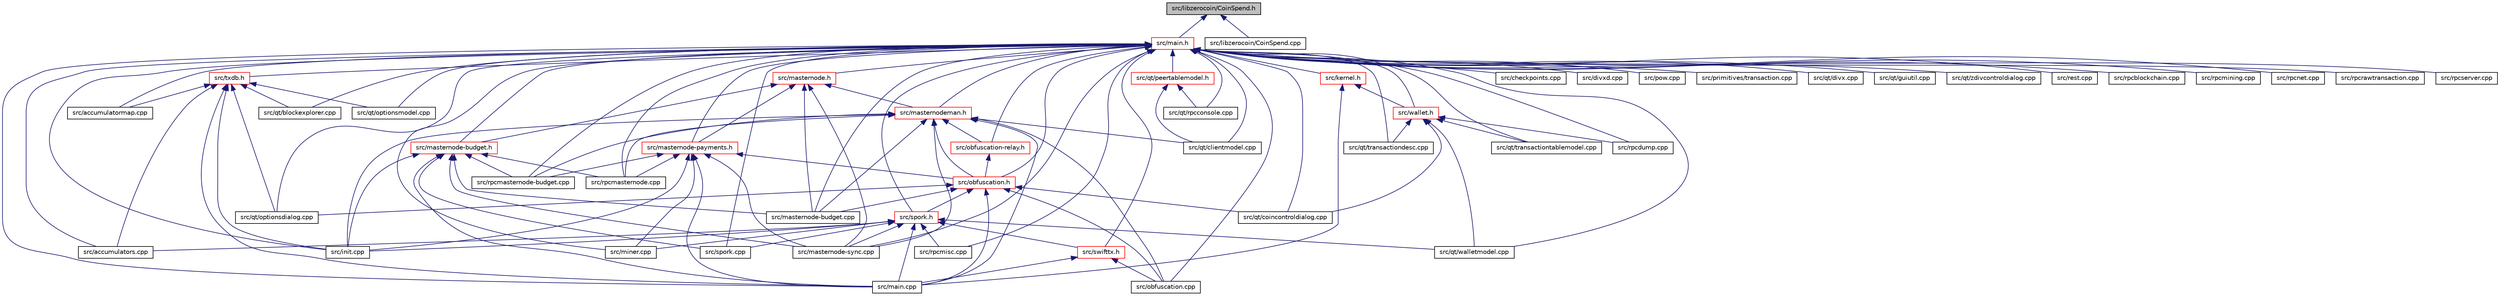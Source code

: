 digraph "src/libzerocoin/CoinSpend.h"
{
  edge [fontname="Helvetica",fontsize="10",labelfontname="Helvetica",labelfontsize="10"];
  node [fontname="Helvetica",fontsize="10",shape=record];
  Node48 [label="src/libzerocoin/CoinSpend.h",height=0.2,width=0.4,color="black", fillcolor="grey75", style="filled", fontcolor="black"];
  Node48 -> Node49 [dir="back",color="midnightblue",fontsize="10",style="solid",fontname="Helvetica"];
  Node49 [label="src/main.h",height=0.2,width=0.4,color="red", fillcolor="white", style="filled",URL="$main_8h.html"];
  Node49 -> Node50 [dir="back",color="midnightblue",fontsize="10",style="solid",fontname="Helvetica"];
  Node50 [label="src/accumulatormap.cpp",height=0.2,width=0.4,color="black", fillcolor="white", style="filled",URL="$accumulatormap_8cpp.html"];
  Node49 -> Node51 [dir="back",color="midnightblue",fontsize="10",style="solid",fontname="Helvetica"];
  Node51 [label="src/txdb.h",height=0.2,width=0.4,color="red", fillcolor="white", style="filled",URL="$txdb_8h.html"];
  Node51 -> Node50 [dir="back",color="midnightblue",fontsize="10",style="solid",fontname="Helvetica"];
  Node51 -> Node52 [dir="back",color="midnightblue",fontsize="10",style="solid",fontname="Helvetica"];
  Node52 [label="src/accumulators.cpp",height=0.2,width=0.4,color="black", fillcolor="white", style="filled",URL="$accumulators_8cpp.html"];
  Node51 -> Node53 [dir="back",color="midnightblue",fontsize="10",style="solid",fontname="Helvetica"];
  Node53 [label="src/init.cpp",height=0.2,width=0.4,color="black", fillcolor="white", style="filled",URL="$init_8cpp.html"];
  Node51 -> Node54 [dir="back",color="midnightblue",fontsize="10",style="solid",fontname="Helvetica"];
  Node54 [label="src/main.cpp",height=0.2,width=0.4,color="black", fillcolor="white", style="filled",URL="$main_8cpp.html"];
  Node51 -> Node55 [dir="back",color="midnightblue",fontsize="10",style="solid",fontname="Helvetica"];
  Node55 [label="src/qt/blockexplorer.cpp",height=0.2,width=0.4,color="black", fillcolor="white", style="filled",URL="$blockexplorer_8cpp.html"];
  Node51 -> Node56 [dir="back",color="midnightblue",fontsize="10",style="solid",fontname="Helvetica"];
  Node56 [label="src/qt/optionsdialog.cpp",height=0.2,width=0.4,color="black", fillcolor="white", style="filled",URL="$optionsdialog_8cpp.html"];
  Node51 -> Node57 [dir="back",color="midnightblue",fontsize="10",style="solid",fontname="Helvetica"];
  Node57 [label="src/qt/optionsmodel.cpp",height=0.2,width=0.4,color="black", fillcolor="white", style="filled",URL="$optionsmodel_8cpp.html"];
  Node49 -> Node52 [dir="back",color="midnightblue",fontsize="10",style="solid",fontname="Helvetica"];
  Node49 -> Node59 [dir="back",color="midnightblue",fontsize="10",style="solid",fontname="Helvetica"];
  Node59 [label="src/spork.h",height=0.2,width=0.4,color="red", fillcolor="white", style="filled",URL="$spork_8h.html"];
  Node59 -> Node52 [dir="back",color="midnightblue",fontsize="10",style="solid",fontname="Helvetica"];
  Node59 -> Node53 [dir="back",color="midnightblue",fontsize="10",style="solid",fontname="Helvetica"];
  Node59 -> Node54 [dir="back",color="midnightblue",fontsize="10",style="solid",fontname="Helvetica"];
  Node59 -> Node64 [dir="back",color="midnightblue",fontsize="10",style="solid",fontname="Helvetica"];
  Node64 [label="src/swifttx.h",height=0.2,width=0.4,color="red", fillcolor="white", style="filled",URL="$swifttx_8h.html"];
  Node64 -> Node54 [dir="back",color="midnightblue",fontsize="10",style="solid",fontname="Helvetica"];
  Node64 -> Node65 [dir="back",color="midnightblue",fontsize="10",style="solid",fontname="Helvetica"];
  Node65 [label="src/obfuscation.cpp",height=0.2,width=0.4,color="black", fillcolor="white", style="filled",URL="$obfuscation_8cpp.html"];
  Node59 -> Node107 [dir="back",color="midnightblue",fontsize="10",style="solid",fontname="Helvetica"];
  Node107 [label="src/masternode-sync.cpp",height=0.2,width=0.4,color="black", fillcolor="white", style="filled",URL="$masternode-sync_8cpp.html"];
  Node59 -> Node109 [dir="back",color="midnightblue",fontsize="10",style="solid",fontname="Helvetica"];
  Node109 [label="src/miner.cpp",height=0.2,width=0.4,color="black", fillcolor="white", style="filled",URL="$miner_8cpp.html"];
  Node59 -> Node96 [dir="back",color="midnightblue",fontsize="10",style="solid",fontname="Helvetica"];
  Node96 [label="src/qt/walletmodel.cpp",height=0.2,width=0.4,color="black", fillcolor="white", style="filled",URL="$walletmodel_8cpp.html"];
  Node59 -> Node110 [dir="back",color="midnightblue",fontsize="10",style="solid",fontname="Helvetica"];
  Node110 [label="src/rpcmisc.cpp",height=0.2,width=0.4,color="black", fillcolor="white", style="filled",URL="$rpcmisc_8cpp.html"];
  Node59 -> Node62 [dir="back",color="midnightblue",fontsize="10",style="solid",fontname="Helvetica"];
  Node62 [label="src/spork.cpp",height=0.2,width=0.4,color="black", fillcolor="white", style="filled",URL="$spork_8cpp.html"];
  Node49 -> Node112 [dir="back",color="midnightblue",fontsize="10",style="solid",fontname="Helvetica"];
  Node112 [label="src/obfuscation.h",height=0.2,width=0.4,color="red", fillcolor="white", style="filled",URL="$obfuscation_8h.html"];
  Node112 -> Node59 [dir="back",color="midnightblue",fontsize="10",style="solid",fontname="Helvetica"];
  Node112 -> Node54 [dir="back",color="midnightblue",fontsize="10",style="solid",fontname="Helvetica"];
  Node112 -> Node118 [dir="back",color="midnightblue",fontsize="10",style="solid",fontname="Helvetica"];
  Node118 [label="src/masternode-budget.cpp",height=0.2,width=0.4,color="black", fillcolor="white", style="filled",URL="$masternode-budget_8cpp.html"];
  Node112 -> Node65 [dir="back",color="midnightblue",fontsize="10",style="solid",fontname="Helvetica"];
  Node112 -> Node72 [dir="back",color="midnightblue",fontsize="10",style="solid",fontname="Helvetica"];
  Node72 [label="src/qt/coincontroldialog.cpp",height=0.2,width=0.4,color="black", fillcolor="white", style="filled",URL="$coincontroldialog_8cpp.html"];
  Node112 -> Node56 [dir="back",color="midnightblue",fontsize="10",style="solid",fontname="Helvetica"];
  Node49 -> Node121 [dir="back",color="midnightblue",fontsize="10",style="solid",fontname="Helvetica"];
  Node121 [label="src/masternode-payments.h",height=0.2,width=0.4,color="red", fillcolor="white", style="filled",URL="$masternode-payments_8h.html"];
  Node121 -> Node112 [dir="back",color="midnightblue",fontsize="10",style="solid",fontname="Helvetica"];
  Node121 -> Node53 [dir="back",color="midnightblue",fontsize="10",style="solid",fontname="Helvetica"];
  Node121 -> Node54 [dir="back",color="midnightblue",fontsize="10",style="solid",fontname="Helvetica"];
  Node121 -> Node107 [dir="back",color="midnightblue",fontsize="10",style="solid",fontname="Helvetica"];
  Node121 -> Node109 [dir="back",color="midnightblue",fontsize="10",style="solid",fontname="Helvetica"];
  Node121 -> Node116 [dir="back",color="midnightblue",fontsize="10",style="solid",fontname="Helvetica"];
  Node116 [label="src/rpcmasternode-budget.cpp",height=0.2,width=0.4,color="black", fillcolor="white", style="filled",URL="$rpcmasternode-budget_8cpp.html"];
  Node121 -> Node117 [dir="back",color="midnightblue",fontsize="10",style="solid",fontname="Helvetica"];
  Node117 [label="src/rpcmasternode.cpp",height=0.2,width=0.4,color="black", fillcolor="white", style="filled",URL="$rpcmasternode_8cpp.html"];
  Node49 -> Node122 [dir="back",color="midnightblue",fontsize="10",style="solid",fontname="Helvetica"];
  Node122 [label="src/masternode.h",height=0.2,width=0.4,color="red", fillcolor="white", style="filled",URL="$masternode_8h.html"];
  Node122 -> Node121 [dir="back",color="midnightblue",fontsize="10",style="solid",fontname="Helvetica"];
  Node122 -> Node123 [dir="back",color="midnightblue",fontsize="10",style="solid",fontname="Helvetica"];
  Node123 [label="src/masternodeman.h",height=0.2,width=0.4,color="red", fillcolor="white", style="filled",URL="$masternodeman_8h.html"];
  Node123 -> Node112 [dir="back",color="midnightblue",fontsize="10",style="solid",fontname="Helvetica"];
  Node123 -> Node114 [dir="back",color="midnightblue",fontsize="10",style="solid",fontname="Helvetica"];
  Node114 [label="src/obfuscation-relay.h",height=0.2,width=0.4,color="red", fillcolor="white", style="filled",URL="$obfuscation-relay_8h.html"];
  Node114 -> Node112 [dir="back",color="midnightblue",fontsize="10",style="solid",fontname="Helvetica"];
  Node123 -> Node53 [dir="back",color="midnightblue",fontsize="10",style="solid",fontname="Helvetica"];
  Node123 -> Node54 [dir="back",color="midnightblue",fontsize="10",style="solid",fontname="Helvetica"];
  Node123 -> Node118 [dir="back",color="midnightblue",fontsize="10",style="solid",fontname="Helvetica"];
  Node123 -> Node107 [dir="back",color="midnightblue",fontsize="10",style="solid",fontname="Helvetica"];
  Node123 -> Node65 [dir="back",color="midnightblue",fontsize="10",style="solid",fontname="Helvetica"];
  Node123 -> Node124 [dir="back",color="midnightblue",fontsize="10",style="solid",fontname="Helvetica"];
  Node124 [label="src/qt/clientmodel.cpp",height=0.2,width=0.4,color="black", fillcolor="white", style="filled",URL="$clientmodel_8cpp.html"];
  Node123 -> Node116 [dir="back",color="midnightblue",fontsize="10",style="solid",fontname="Helvetica"];
  Node123 -> Node117 [dir="back",color="midnightblue",fontsize="10",style="solid",fontname="Helvetica"];
  Node122 -> Node125 [dir="back",color="midnightblue",fontsize="10",style="solid",fontname="Helvetica"];
  Node125 [label="src/masternode-budget.h",height=0.2,width=0.4,color="red", fillcolor="white", style="filled",URL="$masternode-budget_8h.html"];
  Node125 -> Node53 [dir="back",color="midnightblue",fontsize="10",style="solid",fontname="Helvetica"];
  Node125 -> Node54 [dir="back",color="midnightblue",fontsize="10",style="solid",fontname="Helvetica"];
  Node125 -> Node118 [dir="back",color="midnightblue",fontsize="10",style="solid",fontname="Helvetica"];
  Node125 -> Node107 [dir="back",color="midnightblue",fontsize="10",style="solid",fontname="Helvetica"];
  Node125 -> Node116 [dir="back",color="midnightblue",fontsize="10",style="solid",fontname="Helvetica"];
  Node125 -> Node117 [dir="back",color="midnightblue",fontsize="10",style="solid",fontname="Helvetica"];
  Node125 -> Node62 [dir="back",color="midnightblue",fontsize="10",style="solid",fontname="Helvetica"];
  Node122 -> Node118 [dir="back",color="midnightblue",fontsize="10",style="solid",fontname="Helvetica"];
  Node122 -> Node107 [dir="back",color="midnightblue",fontsize="10",style="solid",fontname="Helvetica"];
  Node49 -> Node123 [dir="back",color="midnightblue",fontsize="10",style="solid",fontname="Helvetica"];
  Node49 -> Node130 [dir="back",color="midnightblue",fontsize="10",style="solid",fontname="Helvetica"];
  Node130 [label="src/kernel.h",height=0.2,width=0.4,color="red", fillcolor="white", style="filled",URL="$kernel_8h.html"];
  Node130 -> Node131 [dir="back",color="midnightblue",fontsize="10",style="solid",fontname="Helvetica"];
  Node131 [label="src/wallet.h",height=0.2,width=0.4,color="red", fillcolor="white", style="filled",URL="$wallet_8h.html"];
  Node131 -> Node72 [dir="back",color="midnightblue",fontsize="10",style="solid",fontname="Helvetica"];
  Node131 -> Node86 [dir="back",color="midnightblue",fontsize="10",style="solid",fontname="Helvetica"];
  Node86 [label="src/qt/transactiondesc.cpp",height=0.2,width=0.4,color="black", fillcolor="white", style="filled",URL="$transactiondesc_8cpp.html"];
  Node131 -> Node100 [dir="back",color="midnightblue",fontsize="10",style="solid",fontname="Helvetica"];
  Node100 [label="src/qt/transactiontablemodel.cpp",height=0.2,width=0.4,color="black", fillcolor="white", style="filled",URL="$transactiontablemodel_8cpp.html"];
  Node131 -> Node96 [dir="back",color="midnightblue",fontsize="10",style="solid",fontname="Helvetica"];
  Node131 -> Node132 [dir="back",color="midnightblue",fontsize="10",style="solid",fontname="Helvetica"];
  Node132 [label="src/rpcdump.cpp",height=0.2,width=0.4,color="black", fillcolor="white", style="filled",URL="$rpcdump_8cpp.html"];
  Node130 -> Node54 [dir="back",color="midnightblue",fontsize="10",style="solid",fontname="Helvetica"];
  Node49 -> Node131 [dir="back",color="midnightblue",fontsize="10",style="solid",fontname="Helvetica"];
  Node49 -> Node114 [dir="back",color="midnightblue",fontsize="10",style="solid",fontname="Helvetica"];
  Node49 -> Node135 [dir="back",color="midnightblue",fontsize="10",style="solid",fontname="Helvetica"];
  Node135 [label="src/checkpoints.cpp",height=0.2,width=0.4,color="black", fillcolor="white", style="filled",URL="$checkpoints_8cpp.html"];
  Node49 -> Node136 [dir="back",color="midnightblue",fontsize="10",style="solid",fontname="Helvetica"];
  Node136 [label="src/divxd.cpp",height=0.2,width=0.4,color="black", fillcolor="white", style="filled",URL="$divxd_8cpp.html"];
  Node49 -> Node53 [dir="back",color="midnightblue",fontsize="10",style="solid",fontname="Helvetica"];
  Node49 -> Node125 [dir="back",color="midnightblue",fontsize="10",style="solid",fontname="Helvetica"];
  Node49 -> Node54 [dir="back",color="midnightblue",fontsize="10",style="solid",fontname="Helvetica"];
  Node49 -> Node64 [dir="back",color="midnightblue",fontsize="10",style="solid",fontname="Helvetica"];
  Node49 -> Node118 [dir="back",color="midnightblue",fontsize="10",style="solid",fontname="Helvetica"];
  Node49 -> Node107 [dir="back",color="midnightblue",fontsize="10",style="solid",fontname="Helvetica"];
  Node49 -> Node109 [dir="back",color="midnightblue",fontsize="10",style="solid",fontname="Helvetica"];
  Node49 -> Node65 [dir="back",color="midnightblue",fontsize="10",style="solid",fontname="Helvetica"];
  Node49 -> Node137 [dir="back",color="midnightblue",fontsize="10",style="solid",fontname="Helvetica"];
  Node137 [label="src/pow.cpp",height=0.2,width=0.4,color="black", fillcolor="white", style="filled",URL="$pow_8cpp.html"];
  Node49 -> Node138 [dir="back",color="midnightblue",fontsize="10",style="solid",fontname="Helvetica"];
  Node138 [label="src/primitives/transaction.cpp",height=0.2,width=0.4,color="black", fillcolor="white", style="filled",URL="$transaction_8cpp.html"];
  Node49 -> Node139 [dir="back",color="midnightblue",fontsize="10",style="solid",fontname="Helvetica"];
  Node139 [label="src/qt/peertablemodel.h",height=0.2,width=0.4,color="red", fillcolor="white", style="filled",URL="$peertablemodel_8h.html"];
  Node139 -> Node124 [dir="back",color="midnightblue",fontsize="10",style="solid",fontname="Helvetica"];
  Node139 -> Node141 [dir="back",color="midnightblue",fontsize="10",style="solid",fontname="Helvetica"];
  Node141 [label="src/qt/rpcconsole.cpp",height=0.2,width=0.4,color="black", fillcolor="white", style="filled",URL="$rpcconsole_8cpp.html"];
  Node49 -> Node55 [dir="back",color="midnightblue",fontsize="10",style="solid",fontname="Helvetica"];
  Node49 -> Node124 [dir="back",color="midnightblue",fontsize="10",style="solid",fontname="Helvetica"];
  Node49 -> Node72 [dir="back",color="midnightblue",fontsize="10",style="solid",fontname="Helvetica"];
  Node49 -> Node143 [dir="back",color="midnightblue",fontsize="10",style="solid",fontname="Helvetica"];
  Node143 [label="src/qt/divx.cpp",height=0.2,width=0.4,color="black", fillcolor="white", style="filled",URL="$divx_8cpp.html"];
  Node49 -> Node76 [dir="back",color="midnightblue",fontsize="10",style="solid",fontname="Helvetica"];
  Node76 [label="src/qt/guiutil.cpp",height=0.2,width=0.4,color="black", fillcolor="white", style="filled",URL="$guiutil_8cpp.html"];
  Node49 -> Node56 [dir="back",color="midnightblue",fontsize="10",style="solid",fontname="Helvetica"];
  Node49 -> Node57 [dir="back",color="midnightblue",fontsize="10",style="solid",fontname="Helvetica"];
  Node49 -> Node141 [dir="back",color="midnightblue",fontsize="10",style="solid",fontname="Helvetica"];
  Node49 -> Node86 [dir="back",color="midnightblue",fontsize="10",style="solid",fontname="Helvetica"];
  Node49 -> Node100 [dir="back",color="midnightblue",fontsize="10",style="solid",fontname="Helvetica"];
  Node49 -> Node96 [dir="back",color="midnightblue",fontsize="10",style="solid",fontname="Helvetica"];
  Node49 -> Node102 [dir="back",color="midnightblue",fontsize="10",style="solid",fontname="Helvetica"];
  Node102 [label="src/qt/zdivcontroldialog.cpp",height=0.2,width=0.4,color="black", fillcolor="white", style="filled",URL="$zdivcontroldialog_8cpp.html"];
  Node49 -> Node144 [dir="back",color="midnightblue",fontsize="10",style="solid",fontname="Helvetica"];
  Node144 [label="src/rest.cpp",height=0.2,width=0.4,color="black", fillcolor="white", style="filled",URL="$rest_8cpp.html"];
  Node49 -> Node145 [dir="back",color="midnightblue",fontsize="10",style="solid",fontname="Helvetica"];
  Node145 [label="src/rpcblockchain.cpp",height=0.2,width=0.4,color="black", fillcolor="white", style="filled",URL="$rpcblockchain_8cpp.html"];
  Node49 -> Node132 [dir="back",color="midnightblue",fontsize="10",style="solid",fontname="Helvetica"];
  Node49 -> Node116 [dir="back",color="midnightblue",fontsize="10",style="solid",fontname="Helvetica"];
  Node49 -> Node117 [dir="back",color="midnightblue",fontsize="10",style="solid",fontname="Helvetica"];
  Node49 -> Node146 [dir="back",color="midnightblue",fontsize="10",style="solid",fontname="Helvetica"];
  Node146 [label="src/rpcmining.cpp",height=0.2,width=0.4,color="black", fillcolor="white", style="filled",URL="$rpcmining_8cpp.html"];
  Node49 -> Node110 [dir="back",color="midnightblue",fontsize="10",style="solid",fontname="Helvetica"];
  Node49 -> Node147 [dir="back",color="midnightblue",fontsize="10",style="solid",fontname="Helvetica"];
  Node147 [label="src/rpcnet.cpp",height=0.2,width=0.4,color="black", fillcolor="white", style="filled",URL="$rpcnet_8cpp.html"];
  Node49 -> Node148 [dir="back",color="midnightblue",fontsize="10",style="solid",fontname="Helvetica"];
  Node148 [label="src/rpcrawtransaction.cpp",height=0.2,width=0.4,color="black", fillcolor="white", style="filled",URL="$rpcrawtransaction_8cpp.html"];
  Node49 -> Node149 [dir="back",color="midnightblue",fontsize="10",style="solid",fontname="Helvetica"];
  Node149 [label="src/rpcserver.cpp",height=0.2,width=0.4,color="black", fillcolor="white", style="filled",URL="$rpcserver_8cpp.html"];
  Node49 -> Node62 [dir="back",color="midnightblue",fontsize="10",style="solid",fontname="Helvetica"];
  Node48 -> Node153 [dir="back",color="midnightblue",fontsize="10",style="solid",fontname="Helvetica"];
  Node153 [label="src/libzerocoin/CoinSpend.cpp",height=0.2,width=0.4,color="black", fillcolor="white", style="filled",URL="$_coin_spend_8cpp.html",tooltip="CoinSpend class for the Zerocoin library. "];
}
